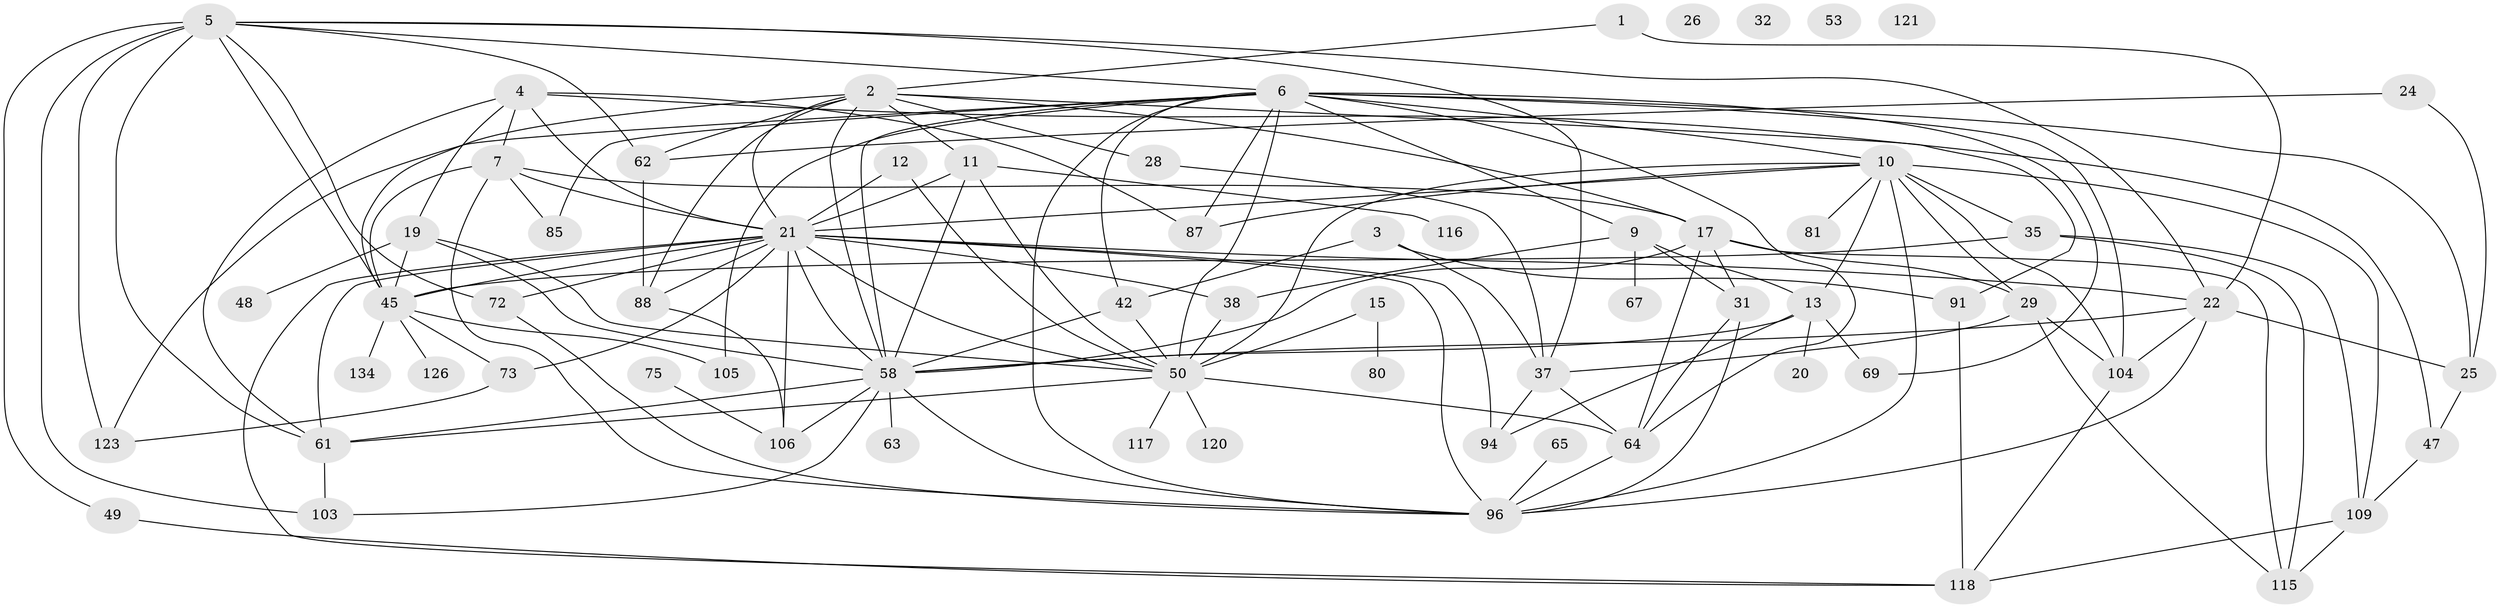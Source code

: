 // original degree distribution, {2: 0.22627737226277372, 3: 0.18248175182481752, 4: 0.20437956204379562, 5: 0.12408759124087591, 6: 0.072992700729927, 1: 0.13138686131386862, 0: 0.029197080291970802, 7: 0.029197080291970802}
// Generated by graph-tools (version 1.1) at 2025/16/03/04/25 18:16:27]
// undirected, 68 vertices, 145 edges
graph export_dot {
graph [start="1"]
  node [color=gray90,style=filled];
  1;
  2 [super="+59+14"];
  3;
  4 [super="+129+60+89"];
  5 [super="+40+8"];
  6 [super="+76+51+112"];
  7 [super="+44"];
  9 [super="+34+43"];
  10 [super="+39+57+82"];
  11 [super="+33"];
  12;
  13 [super="+16+114+27"];
  15;
  17 [super="+36"];
  19 [super="+119"];
  20;
  21 [super="+54+30"];
  22 [super="+41"];
  24;
  25 [super="+46"];
  26;
  28;
  29;
  31 [super="+74+101"];
  32;
  35;
  37 [super="+113"];
  38 [super="+86"];
  42 [super="+93"];
  45 [super="+78+66"];
  47 [super="+55"];
  48 [super="+68"];
  49;
  50 [super="+90+107+52"];
  53;
  58 [super="+83+125"];
  61 [super="+95+132"];
  62 [super="+70"];
  63;
  64 [super="+97+111"];
  65;
  67;
  69;
  72 [super="+110"];
  73 [super="+99"];
  75;
  80;
  81;
  85;
  87;
  88;
  91 [super="+92+122"];
  94;
  96 [super="+108+98"];
  103;
  104;
  105;
  106;
  109;
  115;
  116;
  117;
  118;
  120;
  121;
  123;
  126;
  134;
  1 -- 22;
  1 -- 2;
  2 -- 21;
  2 -- 58;
  2 -- 28;
  2 -- 88;
  2 -- 91;
  2 -- 45;
  2 -- 17;
  2 -- 62;
  2 -- 11;
  3 -- 42;
  3 -- 91;
  3 -- 37;
  4 -- 87;
  4 -- 19;
  4 -- 61;
  4 -- 47;
  4 -- 7;
  4 -- 21;
  5 -- 37;
  5 -- 62;
  5 -- 61;
  5 -- 103;
  5 -- 72;
  5 -- 49;
  5 -- 22;
  5 -- 123 [weight=2];
  5 -- 45;
  5 -- 6;
  6 -- 69;
  6 -- 87;
  6 -- 104;
  6 -- 123;
  6 -- 50 [weight=3];
  6 -- 58;
  6 -- 10;
  6 -- 96;
  6 -- 105;
  6 -- 85;
  6 -- 9;
  6 -- 42;
  6 -- 25;
  6 -- 64;
  7 -- 85;
  7 -- 21;
  7 -- 96;
  7 -- 45;
  7 -- 17;
  9 -- 67;
  9 -- 31;
  9 -- 13;
  9 -- 38;
  10 -- 81;
  10 -- 87;
  10 -- 21;
  10 -- 96;
  10 -- 104 [weight=2];
  10 -- 109;
  10 -- 13;
  10 -- 50;
  10 -- 35;
  10 -- 29;
  11 -- 116;
  11 -- 50;
  11 -- 21;
  11 -- 58;
  12 -- 21;
  12 -- 50;
  13 -- 20;
  13 -- 94;
  13 -- 69;
  13 -- 58;
  15 -- 80;
  15 -- 50;
  17 -- 115;
  17 -- 64;
  17 -- 58;
  17 -- 29;
  17 -- 31;
  19 -- 48;
  19 -- 58;
  19 -- 45;
  19 -- 50;
  21 -- 118;
  21 -- 72;
  21 -- 73;
  21 -- 88;
  21 -- 58;
  21 -- 94;
  21 -- 38;
  21 -- 45 [weight=2];
  21 -- 50;
  21 -- 96;
  21 -- 22;
  21 -- 106;
  21 -- 61;
  22 -- 104;
  22 -- 25;
  22 -- 58;
  22 -- 96;
  24 -- 25;
  24 -- 62;
  25 -- 47;
  28 -- 37;
  29 -- 104;
  29 -- 115;
  29 -- 37;
  31 -- 64;
  31 -- 96;
  35 -- 109;
  35 -- 115;
  35 -- 45;
  37 -- 64;
  37 -- 94;
  38 -- 50;
  42 -- 58;
  42 -- 50;
  45 -- 105;
  45 -- 134;
  45 -- 126;
  45 -- 73;
  47 -- 109;
  49 -- 118;
  50 -- 61;
  50 -- 64;
  50 -- 117;
  50 -- 120;
  58 -- 63;
  58 -- 106;
  58 -- 96;
  58 -- 103;
  58 -- 61;
  61 -- 103;
  62 -- 88;
  64 -- 96;
  65 -- 96;
  72 -- 96;
  73 -- 123;
  75 -- 106;
  88 -- 106;
  91 -- 118;
  104 -- 118;
  109 -- 115;
  109 -- 118;
}
